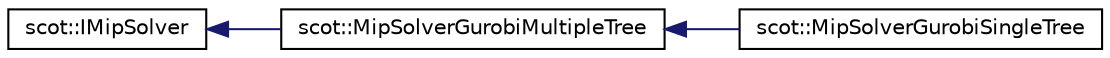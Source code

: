 digraph "Graphical Class Hierarchy"
{
 // LATEX_PDF_SIZE
  edge [fontname="Helvetica",fontsize="10",labelfontname="Helvetica",labelfontsize="10"];
  node [fontname="Helvetica",fontsize="10",shape=record];
  rankdir="LR";
  Node0 [label="scot::IMipSolver",height=0.2,width=0.4,color="black", fillcolor="white", style="filled",URL="$classscot_1_1IMipSolver.html",tooltip=" "];
  Node0 -> Node1 [dir="back",color="midnightblue",fontsize="10",style="solid",fontname="Helvetica"];
  Node1 [label="scot::MipSolverGurobiMultipleTree",height=0.2,width=0.4,color="black", fillcolor="white", style="filled",URL="$classscot_1_1MipSolverGurobiMultipleTree.html",tooltip=" "];
  Node1 -> Node2 [dir="back",color="midnightblue",fontsize="10",style="solid",fontname="Helvetica"];
  Node2 [label="scot::MipSolverGurobiSingleTree",height=0.2,width=0.4,color="black", fillcolor="white", style="filled",URL="$classscot_1_1MipSolverGurobiSingleTree.html",tooltip=" "];
}
